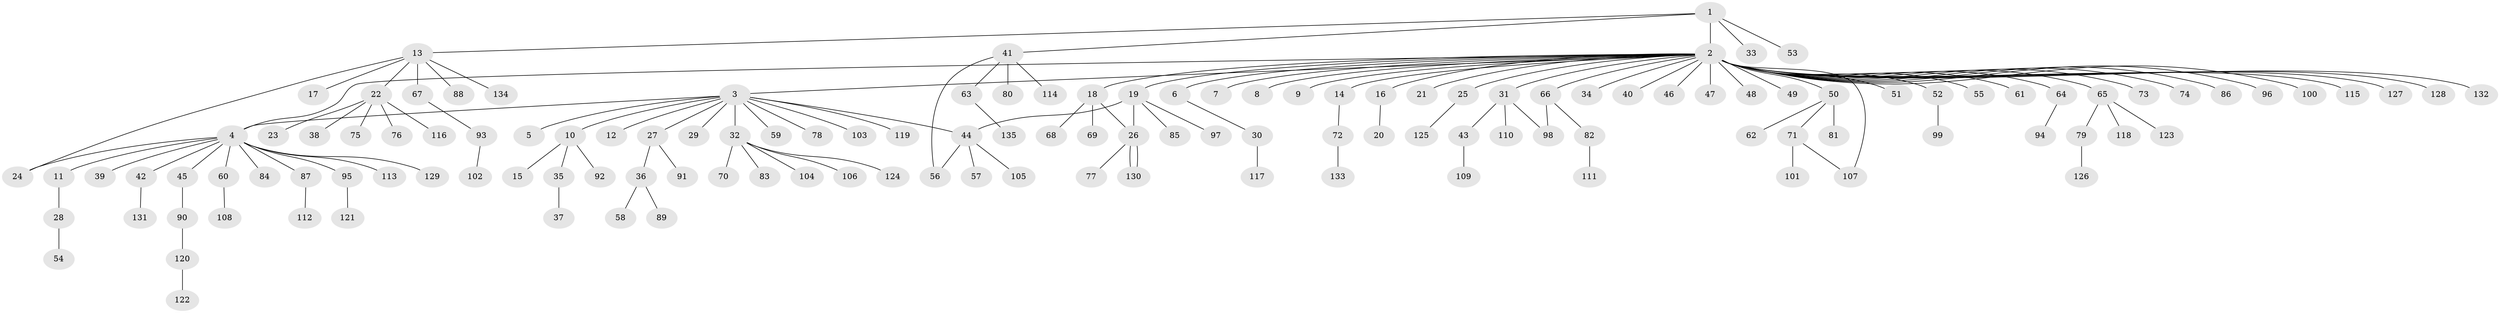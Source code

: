 // coarse degree distribution, {4: 0.09090909090909091, 13: 0.01818181818181818, 7: 0.01818181818181818, 9: 0.01818181818181818, 3: 0.14545454545454545, 2: 0.14545454545454545, 1: 0.5636363636363636}
// Generated by graph-tools (version 1.1) at 2025/50/03/04/25 22:50:30]
// undirected, 135 vertices, 142 edges
graph export_dot {
  node [color=gray90,style=filled];
  1;
  2;
  3;
  4;
  5;
  6;
  7;
  8;
  9;
  10;
  11;
  12;
  13;
  14;
  15;
  16;
  17;
  18;
  19;
  20;
  21;
  22;
  23;
  24;
  25;
  26;
  27;
  28;
  29;
  30;
  31;
  32;
  33;
  34;
  35;
  36;
  37;
  38;
  39;
  40;
  41;
  42;
  43;
  44;
  45;
  46;
  47;
  48;
  49;
  50;
  51;
  52;
  53;
  54;
  55;
  56;
  57;
  58;
  59;
  60;
  61;
  62;
  63;
  64;
  65;
  66;
  67;
  68;
  69;
  70;
  71;
  72;
  73;
  74;
  75;
  76;
  77;
  78;
  79;
  80;
  81;
  82;
  83;
  84;
  85;
  86;
  87;
  88;
  89;
  90;
  91;
  92;
  93;
  94;
  95;
  96;
  97;
  98;
  99;
  100;
  101;
  102;
  103;
  104;
  105;
  106;
  107;
  108;
  109;
  110;
  111;
  112;
  113;
  114;
  115;
  116;
  117;
  118;
  119;
  120;
  121;
  122;
  123;
  124;
  125;
  126;
  127;
  128;
  129;
  130;
  131;
  132;
  133;
  134;
  135;
  1 -- 2;
  1 -- 13;
  1 -- 33;
  1 -- 41;
  1 -- 53;
  2 -- 3;
  2 -- 4;
  2 -- 6;
  2 -- 7;
  2 -- 8;
  2 -- 9;
  2 -- 14;
  2 -- 16;
  2 -- 18;
  2 -- 19;
  2 -- 21;
  2 -- 25;
  2 -- 31;
  2 -- 34;
  2 -- 40;
  2 -- 46;
  2 -- 47;
  2 -- 48;
  2 -- 49;
  2 -- 50;
  2 -- 51;
  2 -- 52;
  2 -- 55;
  2 -- 61;
  2 -- 64;
  2 -- 65;
  2 -- 66;
  2 -- 73;
  2 -- 74;
  2 -- 86;
  2 -- 96;
  2 -- 100;
  2 -- 107;
  2 -- 115;
  2 -- 127;
  2 -- 128;
  2 -- 132;
  3 -- 4;
  3 -- 5;
  3 -- 10;
  3 -- 12;
  3 -- 27;
  3 -- 29;
  3 -- 32;
  3 -- 44;
  3 -- 59;
  3 -- 78;
  3 -- 103;
  3 -- 119;
  4 -- 11;
  4 -- 24;
  4 -- 39;
  4 -- 42;
  4 -- 45;
  4 -- 60;
  4 -- 84;
  4 -- 87;
  4 -- 95;
  4 -- 113;
  4 -- 129;
  6 -- 30;
  10 -- 15;
  10 -- 35;
  10 -- 92;
  11 -- 28;
  13 -- 17;
  13 -- 22;
  13 -- 24;
  13 -- 67;
  13 -- 88;
  13 -- 134;
  14 -- 72;
  16 -- 20;
  18 -- 26;
  18 -- 68;
  18 -- 69;
  19 -- 26;
  19 -- 44;
  19 -- 85;
  19 -- 97;
  22 -- 23;
  22 -- 38;
  22 -- 75;
  22 -- 76;
  22 -- 116;
  25 -- 125;
  26 -- 77;
  26 -- 130;
  26 -- 130;
  27 -- 36;
  27 -- 91;
  28 -- 54;
  30 -- 117;
  31 -- 43;
  31 -- 98;
  31 -- 110;
  32 -- 70;
  32 -- 83;
  32 -- 104;
  32 -- 106;
  32 -- 124;
  35 -- 37;
  36 -- 58;
  36 -- 89;
  41 -- 56;
  41 -- 63;
  41 -- 80;
  41 -- 114;
  42 -- 131;
  43 -- 109;
  44 -- 56;
  44 -- 57;
  44 -- 105;
  45 -- 90;
  50 -- 62;
  50 -- 71;
  50 -- 81;
  52 -- 99;
  60 -- 108;
  63 -- 135;
  64 -- 94;
  65 -- 79;
  65 -- 118;
  65 -- 123;
  66 -- 82;
  66 -- 98;
  67 -- 93;
  71 -- 101;
  71 -- 107;
  72 -- 133;
  79 -- 126;
  82 -- 111;
  87 -- 112;
  90 -- 120;
  93 -- 102;
  95 -- 121;
  120 -- 122;
}
